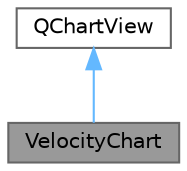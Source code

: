 digraph "VelocityChart"
{
 // LATEX_PDF_SIZE
  bgcolor="transparent";
  edge [fontname=Helvetica,fontsize=10,labelfontname=Helvetica,labelfontsize=10];
  node [fontname=Helvetica,fontsize=10,shape=box,height=0.2,width=0.4];
  Node1 [id="Node000001",label="VelocityChart",height=0.2,width=0.4,color="gray40", fillcolor="grey60", style="filled", fontcolor="black",tooltip="A class to display and update velocity data on a chart."];
  Node2 -> Node1 [id="edge1_Node000001_Node000002",dir="back",color="steelblue1",style="solid",tooltip=" "];
  Node2 [id="Node000002",label="QChartView",height=0.2,width=0.4,color="gray40", fillcolor="white", style="filled",tooltip=" "];
}
